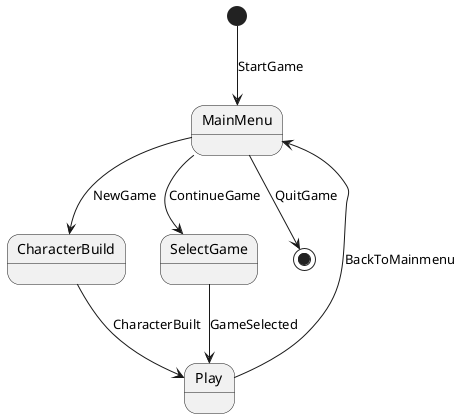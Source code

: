@startuml
[*] --> MainMenu: StartGame
MainMenu--> CharacterBuild: NewGame
MainMenu--> SelectGame : ContinueGame
CharacterBuild--> Play : CharacterBuilt
SelectGame --> Play: GameSelected
Play--> MainMenu : BackToMainmenu
MainMenu--> [*] : QuitGame
@enduml